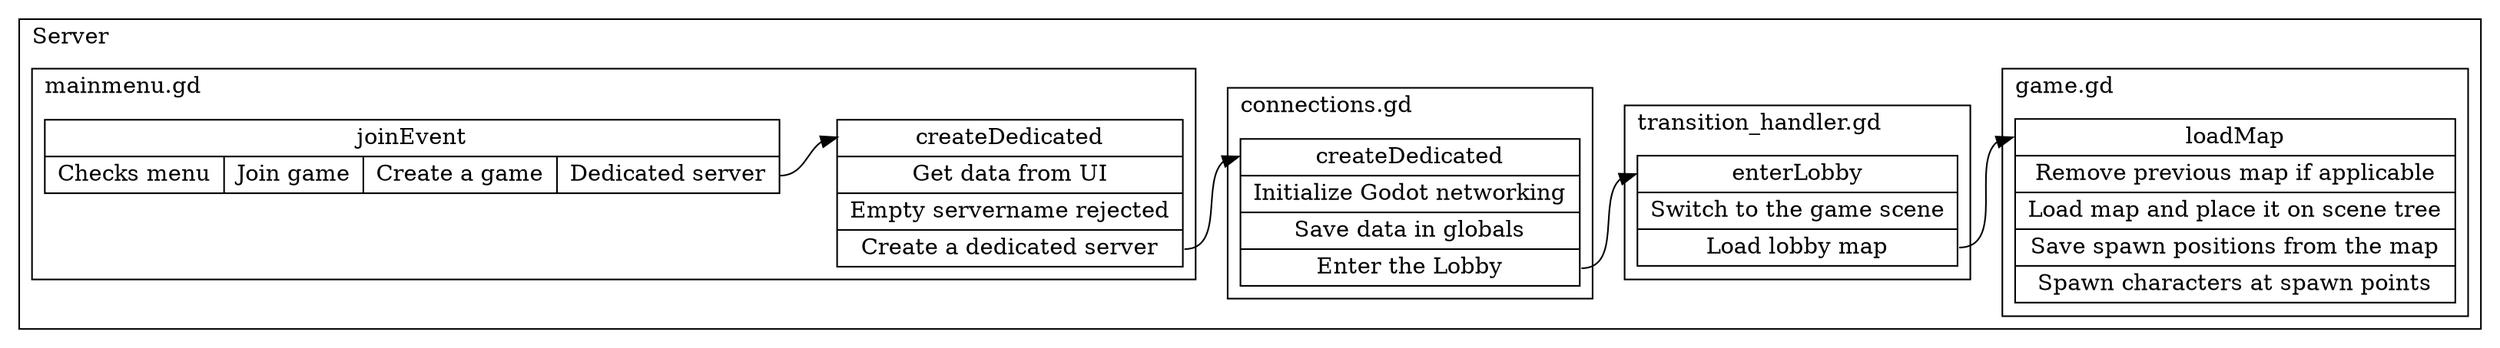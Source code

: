 digraph controlflow {
    rankdir="LR";
    subgraph cluster_client1 {
        label="Client 1"; labeljust="l";

    }
    subgraph cluster_server {
        label="Server"; labeljust="l";
        subgraph cluster_server_game {
            label="game.gd"; labeljust="l";
            server_game_loadMap [
                label="<begin>loadMap | {<f0> Remove previous map if applicable } | <f1> Load map and place it on scene tree  | <f2> Save spawn positions from the map  | <f3> Spawn characters at spawn points "
                shape="record"
            ]
        }
        subgraph cluster_server_transition_handler {
            label="transition_handler.gd"; labeljust="l";
            server_transition_handler_enterLobby [
                label="<begin>enterLobby | <f0> Switch to the game scene  | <f1> Load lobby map "
                shape="record"
            ]
        }
        subgraph cluster_server_connections {
            label="connections.gd"; labeljust="l";
            server_connections_createDedicated [
                label="<begin>createDedicated | <f0> Initialize Godot networking  | <f1> Save data in globals  | <f2> Enter the Lobby "
                shape="record"
            ]
        }
        subgraph cluster_server_mainmenu {
            label="mainmenu.gd"; labeljust="l";
            server_mainmenu_createDedicated [
                label="<begin>createDedicated | <f0> Get data from UI  | {<f1> Empty servername rejected } | <f2> Create a dedicated server "
                shape="record"
            ]
            server_mainmenu_joinEvent [
                label="<begin>joinEvent | {<f0> Checks menu  | <f1> Join game  | <f2> Create a game  | <f3> Dedicated server }"
                shape="record"
            ]
        }

    }
    subgraph cluster_client2 {
        label="Client 2"; labeljust="l";

    }

    server_mainmenu_joinEvent:f3 -> server_mainmenu_createDedicated:begin;
    server_mainmenu_createDedicated:f2 -> server_connections_createDedicated:begin;
    server_connections_createDedicated:f2 -> server_transition_handler_enterLobby:begin;
    server_transition_handler_enterLobby:f1 -> server_game_loadMap:begin;
}
